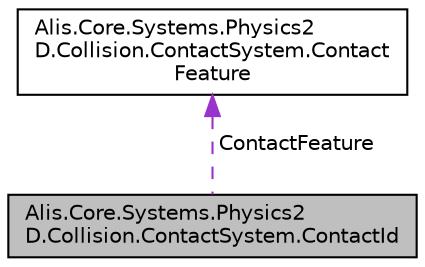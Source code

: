 digraph "Alis.Core.Systems.Physics2D.Collision.ContactSystem.ContactId"
{
 // LATEX_PDF_SIZE
  edge [fontname="Helvetica",fontsize="10",labelfontname="Helvetica",labelfontsize="10"];
  node [fontname="Helvetica",fontsize="10",shape=record];
  Node1 [label="Alis.Core.Systems.Physics2\lD.Collision.ContactSystem.ContactId",height=0.2,width=0.4,color="black", fillcolor="grey75", style="filled", fontcolor="black",tooltip="Contact ids to facilitate warm starting."];
  Node2 -> Node1 [dir="back",color="darkorchid3",fontsize="10",style="dashed",label=" ContactFeature" ,fontname="Helvetica"];
  Node2 [label="Alis.Core.Systems.Physics2\lD.Collision.ContactSystem.Contact\lFeature",height=0.2,width=0.4,color="black", fillcolor="white", style="filled",URL="$struct_alis_1_1_core_1_1_systems_1_1_physics2_d_1_1_collision_1_1_contact_system_1_1_contact_feature.html",tooltip="The features that intersect to form the contact point This must be 4 bytes or less."];
}
